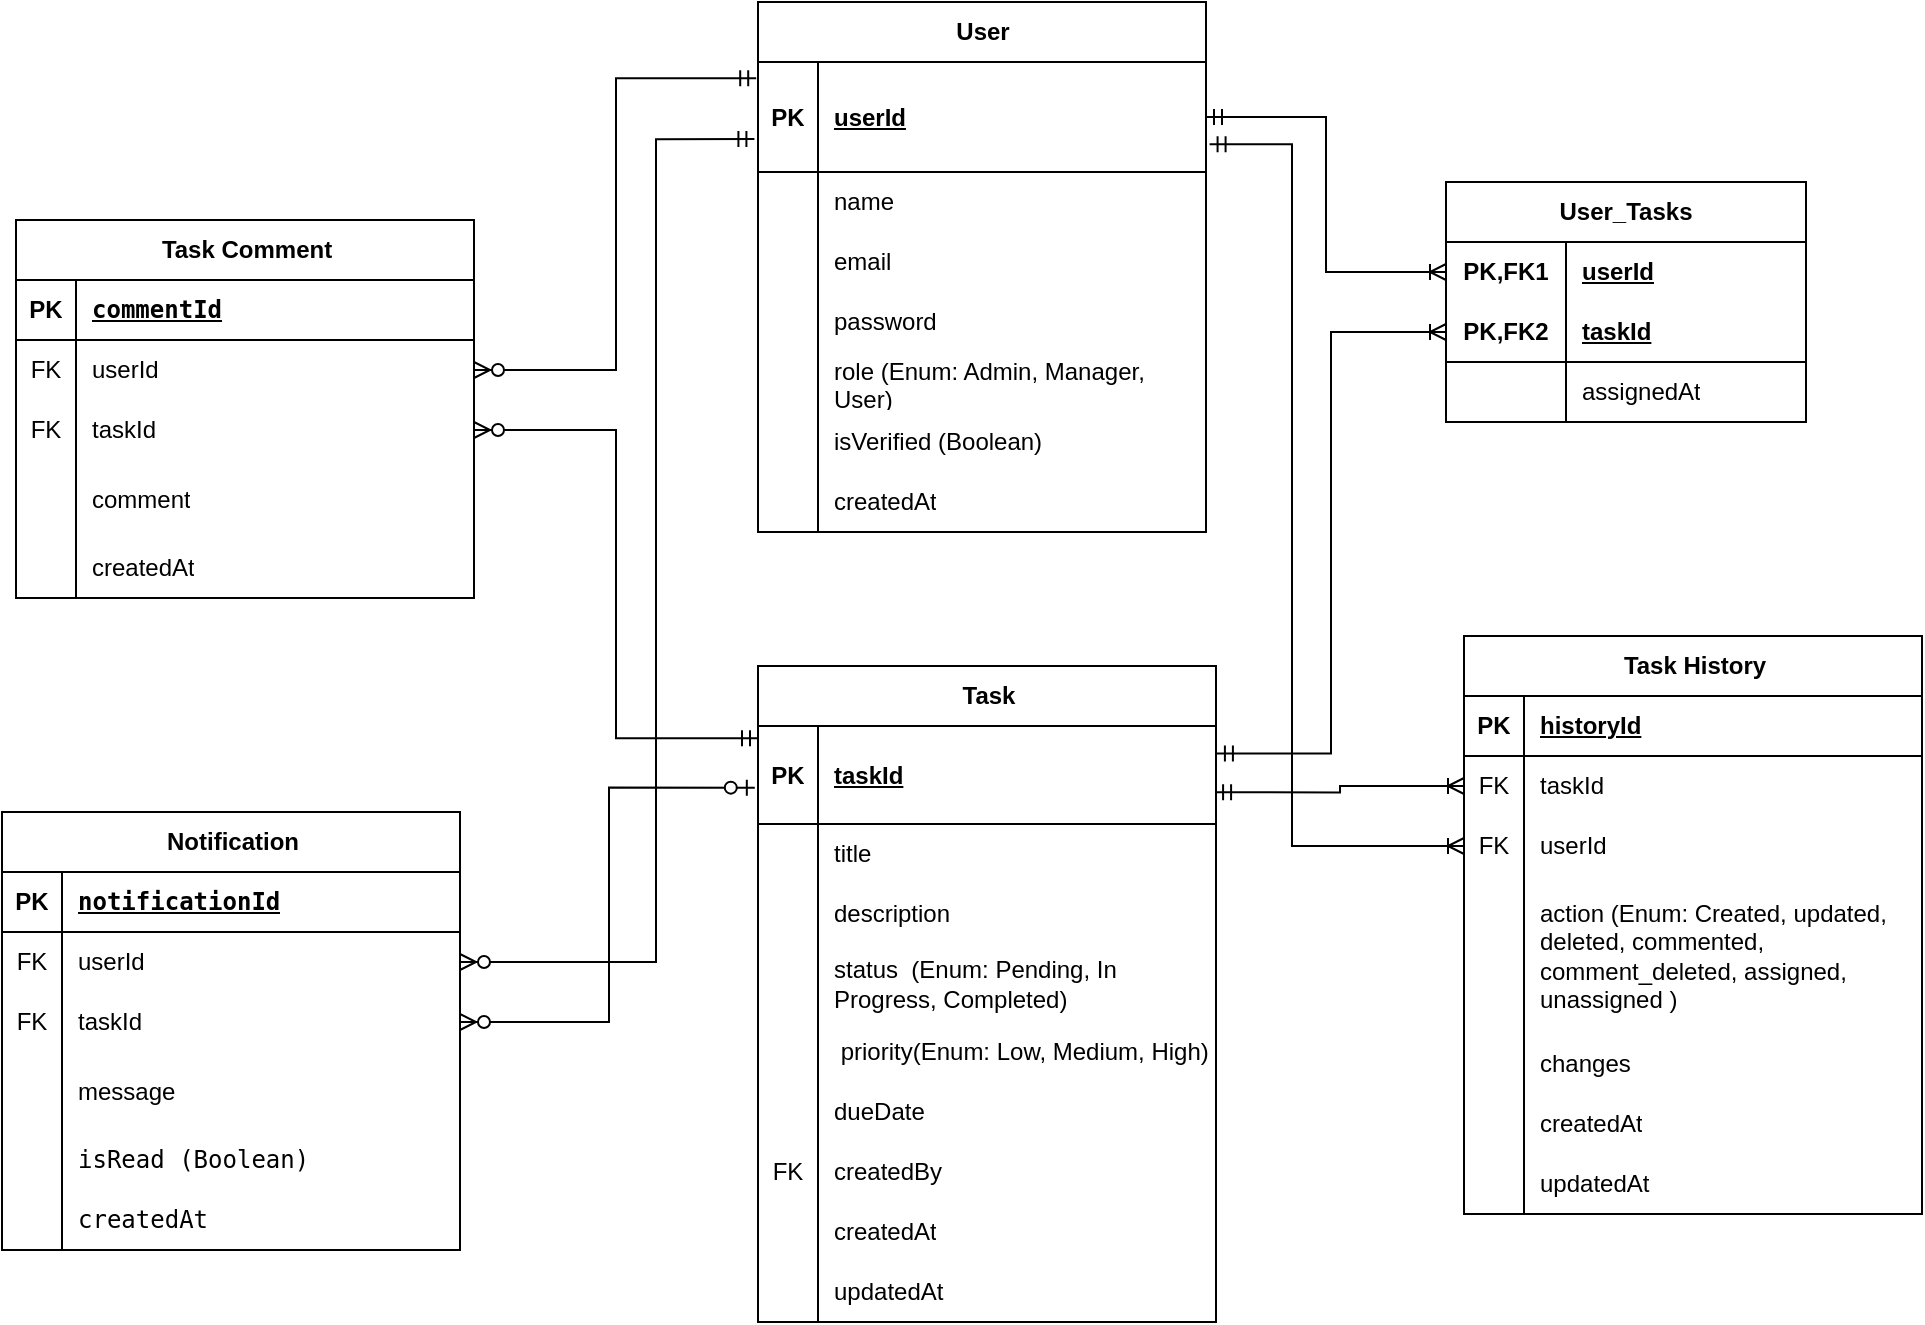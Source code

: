 <mxfile version="26.1.0">
  <diagram name=" Task Management " id="RCukcLTD2yfLtzbGSrC4">
    <mxGraphModel dx="2438" dy="1320" grid="0" gridSize="10" guides="1" tooltips="1" connect="1" arrows="1" fold="1" page="0" pageScale="1" pageWidth="850" pageHeight="1100" math="0" shadow="0">
      <root>
        <mxCell id="JDgs5bA9R94OVpCOvE2P-0" />
        <mxCell id="JDgs5bA9R94OVpCOvE2P-1" parent="JDgs5bA9R94OVpCOvE2P-0" />
        <mxCell id="JDgs5bA9R94OVpCOvE2P-2" value="User" style="shape=table;startSize=30;container=1;collapsible=1;childLayout=tableLayout;fixedRows=1;rowLines=0;fontStyle=1;align=center;resizeLast=1;html=1;" parent="JDgs5bA9R94OVpCOvE2P-1" vertex="1">
          <mxGeometry x="-450" y="-698" width="224" height="265" as="geometry" />
        </mxCell>
        <mxCell id="JDgs5bA9R94OVpCOvE2P-3" value="" style="shape=tableRow;horizontal=0;startSize=0;swimlaneHead=0;swimlaneBody=0;fillColor=none;collapsible=0;dropTarget=0;points=[[0,0.5],[1,0.5]];portConstraint=eastwest;top=0;left=0;right=0;bottom=1;" parent="JDgs5bA9R94OVpCOvE2P-2" vertex="1">
          <mxGeometry y="30" width="224" height="55" as="geometry" />
        </mxCell>
        <mxCell id="JDgs5bA9R94OVpCOvE2P-4" value="PK" style="shape=partialRectangle;connectable=0;fillColor=none;top=0;left=0;bottom=0;right=0;fontStyle=1;overflow=hidden;whiteSpace=wrap;html=1;" parent="JDgs5bA9R94OVpCOvE2P-3" vertex="1">
          <mxGeometry width="30" height="55" as="geometry">
            <mxRectangle width="30" height="55" as="alternateBounds" />
          </mxGeometry>
        </mxCell>
        <mxCell id="JDgs5bA9R94OVpCOvE2P-5" value="userId" style="shape=partialRectangle;connectable=0;fillColor=none;top=0;left=0;bottom=0;right=0;align=left;spacingLeft=6;fontStyle=5;overflow=hidden;whiteSpace=wrap;html=1;" parent="JDgs5bA9R94OVpCOvE2P-3" vertex="1">
          <mxGeometry x="30" width="194" height="55" as="geometry">
            <mxRectangle width="194" height="55" as="alternateBounds" />
          </mxGeometry>
        </mxCell>
        <mxCell id="JDgs5bA9R94OVpCOvE2P-6" value="" style="shape=tableRow;horizontal=0;startSize=0;swimlaneHead=0;swimlaneBody=0;fillColor=none;collapsible=0;dropTarget=0;points=[[0,0.5],[1,0.5]];portConstraint=eastwest;top=0;left=0;right=0;bottom=0;" parent="JDgs5bA9R94OVpCOvE2P-2" vertex="1">
          <mxGeometry y="85" width="224" height="30" as="geometry" />
        </mxCell>
        <mxCell id="JDgs5bA9R94OVpCOvE2P-7" value="" style="shape=partialRectangle;connectable=0;fillColor=none;top=0;left=0;bottom=0;right=0;editable=1;overflow=hidden;whiteSpace=wrap;html=1;" parent="JDgs5bA9R94OVpCOvE2P-6" vertex="1">
          <mxGeometry width="30" height="30" as="geometry">
            <mxRectangle width="30" height="30" as="alternateBounds" />
          </mxGeometry>
        </mxCell>
        <mxCell id="JDgs5bA9R94OVpCOvE2P-8" value="name" style="shape=partialRectangle;connectable=0;fillColor=none;top=0;left=0;bottom=0;right=0;align=left;spacingLeft=6;overflow=hidden;whiteSpace=wrap;html=1;" parent="JDgs5bA9R94OVpCOvE2P-6" vertex="1">
          <mxGeometry x="30" width="194" height="30" as="geometry">
            <mxRectangle width="194" height="30" as="alternateBounds" />
          </mxGeometry>
        </mxCell>
        <mxCell id="JDgs5bA9R94OVpCOvE2P-9" value="" style="shape=tableRow;horizontal=0;startSize=0;swimlaneHead=0;swimlaneBody=0;fillColor=none;collapsible=0;dropTarget=0;points=[[0,0.5],[1,0.5]];portConstraint=eastwest;top=0;left=0;right=0;bottom=0;" parent="JDgs5bA9R94OVpCOvE2P-2" vertex="1">
          <mxGeometry y="115" width="224" height="30" as="geometry" />
        </mxCell>
        <mxCell id="JDgs5bA9R94OVpCOvE2P-10" value="" style="shape=partialRectangle;connectable=0;fillColor=none;top=0;left=0;bottom=0;right=0;editable=1;overflow=hidden;whiteSpace=wrap;html=1;" parent="JDgs5bA9R94OVpCOvE2P-9" vertex="1">
          <mxGeometry width="30" height="30" as="geometry">
            <mxRectangle width="30" height="30" as="alternateBounds" />
          </mxGeometry>
        </mxCell>
        <mxCell id="JDgs5bA9R94OVpCOvE2P-11" value="email" style="shape=partialRectangle;connectable=0;fillColor=none;top=0;left=0;bottom=0;right=0;align=left;spacingLeft=6;overflow=hidden;whiteSpace=wrap;html=1;" parent="JDgs5bA9R94OVpCOvE2P-9" vertex="1">
          <mxGeometry x="30" width="194" height="30" as="geometry">
            <mxRectangle width="194" height="30" as="alternateBounds" />
          </mxGeometry>
        </mxCell>
        <mxCell id="JDgs5bA9R94OVpCOvE2P-12" value="" style="shape=tableRow;horizontal=0;startSize=0;swimlaneHead=0;swimlaneBody=0;fillColor=none;collapsible=0;dropTarget=0;points=[[0,0.5],[1,0.5]];portConstraint=eastwest;top=0;left=0;right=0;bottom=0;" parent="JDgs5bA9R94OVpCOvE2P-2" vertex="1">
          <mxGeometry y="145" width="224" height="30" as="geometry" />
        </mxCell>
        <mxCell id="JDgs5bA9R94OVpCOvE2P-13" value="" style="shape=partialRectangle;connectable=0;fillColor=none;top=0;left=0;bottom=0;right=0;editable=1;overflow=hidden;whiteSpace=wrap;html=1;" parent="JDgs5bA9R94OVpCOvE2P-12" vertex="1">
          <mxGeometry width="30" height="30" as="geometry">
            <mxRectangle width="30" height="30" as="alternateBounds" />
          </mxGeometry>
        </mxCell>
        <mxCell id="JDgs5bA9R94OVpCOvE2P-14" value="password" style="shape=partialRectangle;connectable=0;fillColor=none;top=0;left=0;bottom=0;right=0;align=left;spacingLeft=6;overflow=hidden;whiteSpace=wrap;html=1;" parent="JDgs5bA9R94OVpCOvE2P-12" vertex="1">
          <mxGeometry x="30" width="194" height="30" as="geometry">
            <mxRectangle width="194" height="30" as="alternateBounds" />
          </mxGeometry>
        </mxCell>
        <mxCell id="JDgs5bA9R94OVpCOvE2P-18" value="" style="shape=tableRow;horizontal=0;startSize=0;swimlaneHead=0;swimlaneBody=0;fillColor=none;collapsible=0;dropTarget=0;points=[[0,0.5],[1,0.5]];portConstraint=eastwest;top=0;left=0;right=0;bottom=0;" parent="JDgs5bA9R94OVpCOvE2P-2" vertex="1">
          <mxGeometry y="175" width="224" height="30" as="geometry" />
        </mxCell>
        <mxCell id="JDgs5bA9R94OVpCOvE2P-19" value="" style="shape=partialRectangle;connectable=0;fillColor=none;top=0;left=0;bottom=0;right=0;editable=1;overflow=hidden;whiteSpace=wrap;html=1;" parent="JDgs5bA9R94OVpCOvE2P-18" vertex="1">
          <mxGeometry width="30" height="30" as="geometry">
            <mxRectangle width="30" height="30" as="alternateBounds" />
          </mxGeometry>
        </mxCell>
        <mxCell id="JDgs5bA9R94OVpCOvE2P-20" value="role (Enum: Admin, Manager, User)" style="shape=partialRectangle;connectable=0;fillColor=none;top=0;left=0;bottom=0;right=0;align=left;spacingLeft=6;overflow=hidden;whiteSpace=wrap;html=1;" parent="JDgs5bA9R94OVpCOvE2P-18" vertex="1">
          <mxGeometry x="30" width="194" height="30" as="geometry">
            <mxRectangle width="194" height="30" as="alternateBounds" />
          </mxGeometry>
        </mxCell>
        <mxCell id="AgZjLNKOIYT-6PEkkMZd-3" value="" style="shape=tableRow;horizontal=0;startSize=0;swimlaneHead=0;swimlaneBody=0;fillColor=none;collapsible=0;dropTarget=0;points=[[0,0.5],[1,0.5]];portConstraint=eastwest;top=0;left=0;right=0;bottom=0;" parent="JDgs5bA9R94OVpCOvE2P-2" vertex="1">
          <mxGeometry y="205" width="224" height="30" as="geometry" />
        </mxCell>
        <mxCell id="AgZjLNKOIYT-6PEkkMZd-4" value="" style="shape=partialRectangle;connectable=0;fillColor=none;top=0;left=0;bottom=0;right=0;editable=1;overflow=hidden;whiteSpace=wrap;html=1;" parent="AgZjLNKOIYT-6PEkkMZd-3" vertex="1">
          <mxGeometry width="30" height="30" as="geometry">
            <mxRectangle width="30" height="30" as="alternateBounds" />
          </mxGeometry>
        </mxCell>
        <mxCell id="AgZjLNKOIYT-6PEkkMZd-5" value="isVerified (Boolean)" style="shape=partialRectangle;connectable=0;fillColor=none;top=0;left=0;bottom=0;right=0;align=left;spacingLeft=6;overflow=hidden;whiteSpace=wrap;html=1;" parent="AgZjLNKOIYT-6PEkkMZd-3" vertex="1">
          <mxGeometry x="30" width="194" height="30" as="geometry">
            <mxRectangle width="194" height="30" as="alternateBounds" />
          </mxGeometry>
        </mxCell>
        <mxCell id="JDgs5bA9R94OVpCOvE2P-21" value="" style="shape=tableRow;horizontal=0;startSize=0;swimlaneHead=0;swimlaneBody=0;fillColor=none;collapsible=0;dropTarget=0;points=[[0,0.5],[1,0.5]];portConstraint=eastwest;top=0;left=0;right=0;bottom=0;" parent="JDgs5bA9R94OVpCOvE2P-2" vertex="1">
          <mxGeometry y="235" width="224" height="30" as="geometry" />
        </mxCell>
        <mxCell id="JDgs5bA9R94OVpCOvE2P-22" value="" style="shape=partialRectangle;connectable=0;fillColor=none;top=0;left=0;bottom=0;right=0;editable=1;overflow=hidden;whiteSpace=wrap;html=1;" parent="JDgs5bA9R94OVpCOvE2P-21" vertex="1">
          <mxGeometry width="30" height="30" as="geometry">
            <mxRectangle width="30" height="30" as="alternateBounds" />
          </mxGeometry>
        </mxCell>
        <mxCell id="JDgs5bA9R94OVpCOvE2P-23" value="createdAt" style="shape=partialRectangle;connectable=0;fillColor=none;top=0;left=0;bottom=0;right=0;align=left;spacingLeft=6;overflow=hidden;whiteSpace=wrap;html=1;" parent="JDgs5bA9R94OVpCOvE2P-21" vertex="1">
          <mxGeometry x="30" width="194" height="30" as="geometry">
            <mxRectangle width="194" height="30" as="alternateBounds" />
          </mxGeometry>
        </mxCell>
        <mxCell id="JDgs5bA9R94OVpCOvE2P-24" value="Task" style="shape=table;startSize=30;container=1;collapsible=1;childLayout=tableLayout;fixedRows=1;rowLines=0;fontStyle=1;align=center;resizeLast=1;html=1;" parent="JDgs5bA9R94OVpCOvE2P-1" vertex="1">
          <mxGeometry x="-450" y="-366" width="229" height="328" as="geometry" />
        </mxCell>
        <mxCell id="JDgs5bA9R94OVpCOvE2P-25" value="" style="shape=tableRow;horizontal=0;startSize=0;swimlaneHead=0;swimlaneBody=0;fillColor=none;collapsible=0;dropTarget=0;points=[[0,0.5],[1,0.5]];portConstraint=eastwest;top=0;left=0;right=0;bottom=1;" parent="JDgs5bA9R94OVpCOvE2P-24" vertex="1">
          <mxGeometry y="30" width="229" height="49" as="geometry" />
        </mxCell>
        <mxCell id="JDgs5bA9R94OVpCOvE2P-26" value="PK" style="shape=partialRectangle;connectable=0;fillColor=none;top=0;left=0;bottom=0;right=0;fontStyle=1;overflow=hidden;whiteSpace=wrap;html=1;" parent="JDgs5bA9R94OVpCOvE2P-25" vertex="1">
          <mxGeometry width="30" height="49" as="geometry">
            <mxRectangle width="30" height="49" as="alternateBounds" />
          </mxGeometry>
        </mxCell>
        <mxCell id="JDgs5bA9R94OVpCOvE2P-27" value="taskId" style="shape=partialRectangle;connectable=0;fillColor=none;top=0;left=0;bottom=0;right=0;align=left;spacingLeft=6;fontStyle=5;overflow=hidden;whiteSpace=wrap;html=1;" parent="JDgs5bA9R94OVpCOvE2P-25" vertex="1">
          <mxGeometry x="30" width="199" height="49" as="geometry">
            <mxRectangle width="199" height="49" as="alternateBounds" />
          </mxGeometry>
        </mxCell>
        <mxCell id="JDgs5bA9R94OVpCOvE2P-28" value="" style="shape=tableRow;horizontal=0;startSize=0;swimlaneHead=0;swimlaneBody=0;fillColor=none;collapsible=0;dropTarget=0;points=[[0,0.5],[1,0.5]];portConstraint=eastwest;top=0;left=0;right=0;bottom=0;" parent="JDgs5bA9R94OVpCOvE2P-24" vertex="1">
          <mxGeometry y="79" width="229" height="30" as="geometry" />
        </mxCell>
        <mxCell id="JDgs5bA9R94OVpCOvE2P-29" value="" style="shape=partialRectangle;connectable=0;fillColor=none;top=0;left=0;bottom=0;right=0;editable=1;overflow=hidden;whiteSpace=wrap;html=1;" parent="JDgs5bA9R94OVpCOvE2P-28" vertex="1">
          <mxGeometry width="30" height="30" as="geometry">
            <mxRectangle width="30" height="30" as="alternateBounds" />
          </mxGeometry>
        </mxCell>
        <mxCell id="JDgs5bA9R94OVpCOvE2P-30" value="title" style="shape=partialRectangle;connectable=0;fillColor=none;top=0;left=0;bottom=0;right=0;align=left;spacingLeft=6;overflow=hidden;whiteSpace=wrap;html=1;" parent="JDgs5bA9R94OVpCOvE2P-28" vertex="1">
          <mxGeometry x="30" width="199" height="30" as="geometry">
            <mxRectangle width="199" height="30" as="alternateBounds" />
          </mxGeometry>
        </mxCell>
        <mxCell id="JDgs5bA9R94OVpCOvE2P-31" value="" style="shape=tableRow;horizontal=0;startSize=0;swimlaneHead=0;swimlaneBody=0;fillColor=none;collapsible=0;dropTarget=0;points=[[0,0.5],[1,0.5]];portConstraint=eastwest;top=0;left=0;right=0;bottom=0;" parent="JDgs5bA9R94OVpCOvE2P-24" vertex="1">
          <mxGeometry y="109" width="229" height="30" as="geometry" />
        </mxCell>
        <mxCell id="JDgs5bA9R94OVpCOvE2P-32" value="" style="shape=partialRectangle;connectable=0;fillColor=none;top=0;left=0;bottom=0;right=0;editable=1;overflow=hidden;whiteSpace=wrap;html=1;" parent="JDgs5bA9R94OVpCOvE2P-31" vertex="1">
          <mxGeometry width="30" height="30" as="geometry">
            <mxRectangle width="30" height="30" as="alternateBounds" />
          </mxGeometry>
        </mxCell>
        <mxCell id="JDgs5bA9R94OVpCOvE2P-33" value="description" style="shape=partialRectangle;connectable=0;fillColor=none;top=0;left=0;bottom=0;right=0;align=left;spacingLeft=6;overflow=hidden;whiteSpace=wrap;html=1;" parent="JDgs5bA9R94OVpCOvE2P-31" vertex="1">
          <mxGeometry x="30" width="199" height="30" as="geometry">
            <mxRectangle width="199" height="30" as="alternateBounds" />
          </mxGeometry>
        </mxCell>
        <mxCell id="JDgs5bA9R94OVpCOvE2P-34" value="" style="shape=tableRow;horizontal=0;startSize=0;swimlaneHead=0;swimlaneBody=0;fillColor=none;collapsible=0;dropTarget=0;points=[[0,0.5],[1,0.5]];portConstraint=eastwest;top=0;left=0;right=0;bottom=0;" parent="JDgs5bA9R94OVpCOvE2P-24" vertex="1">
          <mxGeometry y="139" width="229" height="39" as="geometry" />
        </mxCell>
        <mxCell id="JDgs5bA9R94OVpCOvE2P-35" value="" style="shape=partialRectangle;connectable=0;fillColor=none;top=0;left=0;bottom=0;right=0;editable=1;overflow=hidden;whiteSpace=wrap;html=1;" parent="JDgs5bA9R94OVpCOvE2P-34" vertex="1">
          <mxGeometry width="30" height="39" as="geometry">
            <mxRectangle width="30" height="39" as="alternateBounds" />
          </mxGeometry>
        </mxCell>
        <mxCell id="JDgs5bA9R94OVpCOvE2P-36" value="status&amp;nbsp; (Enum: Pending, In Progress, Completed)" style="shape=partialRectangle;connectable=0;fillColor=none;top=0;left=0;bottom=0;right=0;align=left;spacingLeft=6;overflow=hidden;whiteSpace=wrap;html=1;" parent="JDgs5bA9R94OVpCOvE2P-34" vertex="1">
          <mxGeometry x="30" width="199" height="39" as="geometry">
            <mxRectangle width="199" height="39" as="alternateBounds" />
          </mxGeometry>
        </mxCell>
        <mxCell id="JDgs5bA9R94OVpCOvE2P-37" value="" style="shape=tableRow;horizontal=0;startSize=0;swimlaneHead=0;swimlaneBody=0;fillColor=none;collapsible=0;dropTarget=0;points=[[0,0.5],[1,0.5]];portConstraint=eastwest;top=0;left=0;right=0;bottom=0;" parent="JDgs5bA9R94OVpCOvE2P-24" vertex="1">
          <mxGeometry y="178" width="229" height="30" as="geometry" />
        </mxCell>
        <mxCell id="JDgs5bA9R94OVpCOvE2P-38" value="" style="shape=partialRectangle;connectable=0;fillColor=none;top=0;left=0;bottom=0;right=0;editable=1;overflow=hidden;whiteSpace=wrap;html=1;" parent="JDgs5bA9R94OVpCOvE2P-37" vertex="1">
          <mxGeometry width="30" height="30" as="geometry">
            <mxRectangle width="30" height="30" as="alternateBounds" />
          </mxGeometry>
        </mxCell>
        <mxCell id="JDgs5bA9R94OVpCOvE2P-39" value="&amp;nbsp;priority(Enum: Low, Medium, High)" style="shape=partialRectangle;connectable=0;fillColor=none;top=0;left=0;bottom=0;right=0;align=left;spacingLeft=6;overflow=hidden;whiteSpace=wrap;html=1;" parent="JDgs5bA9R94OVpCOvE2P-37" vertex="1">
          <mxGeometry x="30" width="199" height="30" as="geometry">
            <mxRectangle width="199" height="30" as="alternateBounds" />
          </mxGeometry>
        </mxCell>
        <mxCell id="JDgs5bA9R94OVpCOvE2P-40" value="" style="shape=tableRow;horizontal=0;startSize=0;swimlaneHead=0;swimlaneBody=0;fillColor=none;collapsible=0;dropTarget=0;points=[[0,0.5],[1,0.5]];portConstraint=eastwest;top=0;left=0;right=0;bottom=0;" parent="JDgs5bA9R94OVpCOvE2P-24" vertex="1">
          <mxGeometry y="208" width="229" height="30" as="geometry" />
        </mxCell>
        <mxCell id="JDgs5bA9R94OVpCOvE2P-41" value="" style="shape=partialRectangle;connectable=0;fillColor=none;top=0;left=0;bottom=0;right=0;editable=1;overflow=hidden;whiteSpace=wrap;html=1;" parent="JDgs5bA9R94OVpCOvE2P-40" vertex="1">
          <mxGeometry width="30" height="30" as="geometry">
            <mxRectangle width="30" height="30" as="alternateBounds" />
          </mxGeometry>
        </mxCell>
        <mxCell id="JDgs5bA9R94OVpCOvE2P-42" value="dueDate" style="shape=partialRectangle;connectable=0;fillColor=none;top=0;left=0;bottom=0;right=0;align=left;spacingLeft=6;overflow=hidden;whiteSpace=wrap;html=1;" parent="JDgs5bA9R94OVpCOvE2P-40" vertex="1">
          <mxGeometry x="30" width="199" height="30" as="geometry">
            <mxRectangle width="199" height="30" as="alternateBounds" />
          </mxGeometry>
        </mxCell>
        <mxCell id="JDgs5bA9R94OVpCOvE2P-43" value="" style="shape=tableRow;horizontal=0;startSize=0;swimlaneHead=0;swimlaneBody=0;fillColor=none;collapsible=0;dropTarget=0;points=[[0,0.5],[1,0.5]];portConstraint=eastwest;top=0;left=0;right=0;bottom=0;" parent="JDgs5bA9R94OVpCOvE2P-24" vertex="1">
          <mxGeometry y="238" width="229" height="30" as="geometry" />
        </mxCell>
        <mxCell id="JDgs5bA9R94OVpCOvE2P-44" value="FK" style="shape=partialRectangle;connectable=0;fillColor=none;top=0;left=0;bottom=0;right=0;editable=1;overflow=hidden;whiteSpace=wrap;html=1;" parent="JDgs5bA9R94OVpCOvE2P-43" vertex="1">
          <mxGeometry width="30" height="30" as="geometry">
            <mxRectangle width="30" height="30" as="alternateBounds" />
          </mxGeometry>
        </mxCell>
        <mxCell id="JDgs5bA9R94OVpCOvE2P-45" value="createdBy" style="shape=partialRectangle;connectable=0;fillColor=none;top=0;left=0;bottom=0;right=0;align=left;spacingLeft=6;overflow=hidden;whiteSpace=wrap;html=1;" parent="JDgs5bA9R94OVpCOvE2P-43" vertex="1">
          <mxGeometry x="30" width="199" height="30" as="geometry">
            <mxRectangle width="199" height="30" as="alternateBounds" />
          </mxGeometry>
        </mxCell>
        <mxCell id="JDgs5bA9R94OVpCOvE2P-46" value="" style="shape=tableRow;horizontal=0;startSize=0;swimlaneHead=0;swimlaneBody=0;fillColor=none;collapsible=0;dropTarget=0;points=[[0,0.5],[1,0.5]];portConstraint=eastwest;top=0;left=0;right=0;bottom=0;" parent="JDgs5bA9R94OVpCOvE2P-24" vertex="1">
          <mxGeometry y="268" width="229" height="30" as="geometry" />
        </mxCell>
        <mxCell id="JDgs5bA9R94OVpCOvE2P-47" value="" style="shape=partialRectangle;connectable=0;fillColor=none;top=0;left=0;bottom=0;right=0;editable=1;overflow=hidden;whiteSpace=wrap;html=1;" parent="JDgs5bA9R94OVpCOvE2P-46" vertex="1">
          <mxGeometry width="30" height="30" as="geometry">
            <mxRectangle width="30" height="30" as="alternateBounds" />
          </mxGeometry>
        </mxCell>
        <mxCell id="JDgs5bA9R94OVpCOvE2P-48" value="createdAt" style="shape=partialRectangle;connectable=0;fillColor=none;top=0;left=0;bottom=0;right=0;align=left;spacingLeft=6;overflow=hidden;whiteSpace=wrap;html=1;" parent="JDgs5bA9R94OVpCOvE2P-46" vertex="1">
          <mxGeometry x="30" width="199" height="30" as="geometry">
            <mxRectangle width="199" height="30" as="alternateBounds" />
          </mxGeometry>
        </mxCell>
        <mxCell id="JDgs5bA9R94OVpCOvE2P-49" value="" style="shape=tableRow;horizontal=0;startSize=0;swimlaneHead=0;swimlaneBody=0;fillColor=none;collapsible=0;dropTarget=0;points=[[0,0.5],[1,0.5]];portConstraint=eastwest;top=0;left=0;right=0;bottom=0;" parent="JDgs5bA9R94OVpCOvE2P-24" vertex="1">
          <mxGeometry y="298" width="229" height="30" as="geometry" />
        </mxCell>
        <mxCell id="JDgs5bA9R94OVpCOvE2P-50" value="" style="shape=partialRectangle;connectable=0;fillColor=none;top=0;left=0;bottom=0;right=0;editable=1;overflow=hidden;whiteSpace=wrap;html=1;" parent="JDgs5bA9R94OVpCOvE2P-49" vertex="1">
          <mxGeometry width="30" height="30" as="geometry">
            <mxRectangle width="30" height="30" as="alternateBounds" />
          </mxGeometry>
        </mxCell>
        <mxCell id="JDgs5bA9R94OVpCOvE2P-51" value="updatedAt" style="shape=partialRectangle;connectable=0;fillColor=none;top=0;left=0;bottom=0;right=0;align=left;spacingLeft=6;overflow=hidden;whiteSpace=wrap;html=1;" parent="JDgs5bA9R94OVpCOvE2P-49" vertex="1">
          <mxGeometry x="30" width="199" height="30" as="geometry">
            <mxRectangle width="199" height="30" as="alternateBounds" />
          </mxGeometry>
        </mxCell>
        <mxCell id="JDgs5bA9R94OVpCOvE2P-52" value="User_Tasks" style="shape=table;startSize=30;container=1;collapsible=1;childLayout=tableLayout;fixedRows=1;rowLines=0;fontStyle=1;align=center;resizeLast=1;html=1;whiteSpace=wrap;" parent="JDgs5bA9R94OVpCOvE2P-1" vertex="1">
          <mxGeometry x="-106" y="-608" width="180" height="120" as="geometry" />
        </mxCell>
        <mxCell id="JDgs5bA9R94OVpCOvE2P-53" value="" style="shape=tableRow;horizontal=0;startSize=0;swimlaneHead=0;swimlaneBody=0;fillColor=none;collapsible=0;dropTarget=0;points=[[0,0.5],[1,0.5]];portConstraint=eastwest;top=0;left=0;right=0;bottom=0;html=1;" parent="JDgs5bA9R94OVpCOvE2P-52" vertex="1">
          <mxGeometry y="30" width="180" height="30" as="geometry" />
        </mxCell>
        <mxCell id="JDgs5bA9R94OVpCOvE2P-54" value="PK,FK1" style="shape=partialRectangle;connectable=0;fillColor=none;top=0;left=0;bottom=0;right=0;fontStyle=1;overflow=hidden;html=1;whiteSpace=wrap;" parent="JDgs5bA9R94OVpCOvE2P-53" vertex="1">
          <mxGeometry width="60" height="30" as="geometry">
            <mxRectangle width="60" height="30" as="alternateBounds" />
          </mxGeometry>
        </mxCell>
        <mxCell id="JDgs5bA9R94OVpCOvE2P-55" value="userId" style="shape=partialRectangle;connectable=0;fillColor=none;top=0;left=0;bottom=0;right=0;align=left;spacingLeft=6;fontStyle=5;overflow=hidden;html=1;whiteSpace=wrap;" parent="JDgs5bA9R94OVpCOvE2P-53" vertex="1">
          <mxGeometry x="60" width="120" height="30" as="geometry">
            <mxRectangle width="120" height="30" as="alternateBounds" />
          </mxGeometry>
        </mxCell>
        <mxCell id="JDgs5bA9R94OVpCOvE2P-56" value="" style="shape=tableRow;horizontal=0;startSize=0;swimlaneHead=0;swimlaneBody=0;fillColor=none;collapsible=0;dropTarget=0;points=[[0,0.5],[1,0.5]];portConstraint=eastwest;top=0;left=0;right=0;bottom=1;html=1;" parent="JDgs5bA9R94OVpCOvE2P-52" vertex="1">
          <mxGeometry y="60" width="180" height="30" as="geometry" />
        </mxCell>
        <mxCell id="JDgs5bA9R94OVpCOvE2P-57" value="PK,FK2" style="shape=partialRectangle;connectable=0;fillColor=none;top=0;left=0;bottom=0;right=0;fontStyle=1;overflow=hidden;html=1;whiteSpace=wrap;" parent="JDgs5bA9R94OVpCOvE2P-56" vertex="1">
          <mxGeometry width="60" height="30" as="geometry">
            <mxRectangle width="60" height="30" as="alternateBounds" />
          </mxGeometry>
        </mxCell>
        <mxCell id="JDgs5bA9R94OVpCOvE2P-58" value="taskId" style="shape=partialRectangle;connectable=0;fillColor=none;top=0;left=0;bottom=0;right=0;align=left;spacingLeft=6;fontStyle=5;overflow=hidden;html=1;whiteSpace=wrap;" parent="JDgs5bA9R94OVpCOvE2P-56" vertex="1">
          <mxGeometry x="60" width="120" height="30" as="geometry">
            <mxRectangle width="120" height="30" as="alternateBounds" />
          </mxGeometry>
        </mxCell>
        <mxCell id="JDgs5bA9R94OVpCOvE2P-59" value="" style="shape=tableRow;horizontal=0;startSize=0;swimlaneHead=0;swimlaneBody=0;fillColor=none;collapsible=0;dropTarget=0;points=[[0,0.5],[1,0.5]];portConstraint=eastwest;top=0;left=0;right=0;bottom=0;html=1;" parent="JDgs5bA9R94OVpCOvE2P-52" vertex="1">
          <mxGeometry y="90" width="180" height="30" as="geometry" />
        </mxCell>
        <mxCell id="JDgs5bA9R94OVpCOvE2P-60" value="" style="shape=partialRectangle;connectable=0;fillColor=none;top=0;left=0;bottom=0;right=0;editable=1;overflow=hidden;html=1;whiteSpace=wrap;" parent="JDgs5bA9R94OVpCOvE2P-59" vertex="1">
          <mxGeometry width="60" height="30" as="geometry">
            <mxRectangle width="60" height="30" as="alternateBounds" />
          </mxGeometry>
        </mxCell>
        <mxCell id="JDgs5bA9R94OVpCOvE2P-61" value="assignedAt" style="shape=partialRectangle;connectable=0;fillColor=none;top=0;left=0;bottom=0;right=0;align=left;spacingLeft=6;overflow=hidden;html=1;whiteSpace=wrap;" parent="JDgs5bA9R94OVpCOvE2P-59" vertex="1">
          <mxGeometry x="60" width="120" height="30" as="geometry">
            <mxRectangle width="120" height="30" as="alternateBounds" />
          </mxGeometry>
        </mxCell>
        <mxCell id="JDgs5bA9R94OVpCOvE2P-62" value="Task History" style="shape=table;startSize=30;container=1;collapsible=1;childLayout=tableLayout;fixedRows=1;rowLines=0;fontStyle=1;align=center;resizeLast=1;html=1;" parent="JDgs5bA9R94OVpCOvE2P-1" vertex="1">
          <mxGeometry x="-97" y="-381" width="229" height="289.056" as="geometry" />
        </mxCell>
        <mxCell id="JDgs5bA9R94OVpCOvE2P-63" value="" style="shape=tableRow;horizontal=0;startSize=0;swimlaneHead=0;swimlaneBody=0;fillColor=none;collapsible=0;dropTarget=0;points=[[0,0.5],[1,0.5]];portConstraint=eastwest;top=0;left=0;right=0;bottom=1;" parent="JDgs5bA9R94OVpCOvE2P-62" vertex="1">
          <mxGeometry y="30" width="229" height="30" as="geometry" />
        </mxCell>
        <mxCell id="JDgs5bA9R94OVpCOvE2P-64" value="PK" style="shape=partialRectangle;connectable=0;fillColor=none;top=0;left=0;bottom=0;right=0;fontStyle=1;overflow=hidden;whiteSpace=wrap;html=1;" parent="JDgs5bA9R94OVpCOvE2P-63" vertex="1">
          <mxGeometry width="30" height="30" as="geometry">
            <mxRectangle width="30" height="30" as="alternateBounds" />
          </mxGeometry>
        </mxCell>
        <mxCell id="JDgs5bA9R94OVpCOvE2P-65" value="historyId" style="shape=partialRectangle;connectable=0;fillColor=none;top=0;left=0;bottom=0;right=0;align=left;spacingLeft=6;fontStyle=5;overflow=hidden;whiteSpace=wrap;html=1;" parent="JDgs5bA9R94OVpCOvE2P-63" vertex="1">
          <mxGeometry x="30" width="199" height="30" as="geometry">
            <mxRectangle width="199" height="30" as="alternateBounds" />
          </mxGeometry>
        </mxCell>
        <mxCell id="JDgs5bA9R94OVpCOvE2P-66" value="" style="shape=tableRow;horizontal=0;startSize=0;swimlaneHead=0;swimlaneBody=0;fillColor=none;collapsible=0;dropTarget=0;points=[[0,0.5],[1,0.5]];portConstraint=eastwest;top=0;left=0;right=0;bottom=0;" parent="JDgs5bA9R94OVpCOvE2P-62" vertex="1">
          <mxGeometry y="60" width="229" height="30" as="geometry" />
        </mxCell>
        <mxCell id="JDgs5bA9R94OVpCOvE2P-67" value="FK" style="shape=partialRectangle;connectable=0;fillColor=none;top=0;left=0;bottom=0;right=0;editable=1;overflow=hidden;whiteSpace=wrap;html=1;" parent="JDgs5bA9R94OVpCOvE2P-66" vertex="1">
          <mxGeometry width="30" height="30" as="geometry">
            <mxRectangle width="30" height="30" as="alternateBounds" />
          </mxGeometry>
        </mxCell>
        <mxCell id="JDgs5bA9R94OVpCOvE2P-68" value="taskId" style="shape=partialRectangle;connectable=0;fillColor=none;top=0;left=0;bottom=0;right=0;align=left;spacingLeft=6;overflow=hidden;whiteSpace=wrap;html=1;" parent="JDgs5bA9R94OVpCOvE2P-66" vertex="1">
          <mxGeometry x="30" width="199" height="30" as="geometry">
            <mxRectangle width="199" height="30" as="alternateBounds" />
          </mxGeometry>
        </mxCell>
        <mxCell id="JDgs5bA9R94OVpCOvE2P-69" value="" style="shape=tableRow;horizontal=0;startSize=0;swimlaneHead=0;swimlaneBody=0;fillColor=none;collapsible=0;dropTarget=0;points=[[0,0.5],[1,0.5]];portConstraint=eastwest;top=0;left=0;right=0;bottom=0;" parent="JDgs5bA9R94OVpCOvE2P-62" vertex="1">
          <mxGeometry y="90" width="229" height="30" as="geometry" />
        </mxCell>
        <mxCell id="JDgs5bA9R94OVpCOvE2P-70" value="FK" style="shape=partialRectangle;connectable=0;fillColor=none;top=0;left=0;bottom=0;right=0;editable=1;overflow=hidden;whiteSpace=wrap;html=1;" parent="JDgs5bA9R94OVpCOvE2P-69" vertex="1">
          <mxGeometry width="30" height="30" as="geometry">
            <mxRectangle width="30" height="30" as="alternateBounds" />
          </mxGeometry>
        </mxCell>
        <mxCell id="JDgs5bA9R94OVpCOvE2P-71" value="userId" style="shape=partialRectangle;connectable=0;fillColor=none;top=0;left=0;bottom=0;right=0;align=left;spacingLeft=6;overflow=hidden;whiteSpace=wrap;html=1;" parent="JDgs5bA9R94OVpCOvE2P-69" vertex="1">
          <mxGeometry x="30" width="199" height="30" as="geometry">
            <mxRectangle width="199" height="30" as="alternateBounds" />
          </mxGeometry>
        </mxCell>
        <mxCell id="JDgs5bA9R94OVpCOvE2P-72" value="" style="shape=tableRow;horizontal=0;startSize=0;swimlaneHead=0;swimlaneBody=0;fillColor=none;collapsible=0;dropTarget=0;points=[[0,0.5],[1,0.5]];portConstraint=eastwest;top=0;left=0;right=0;bottom=0;" parent="JDgs5bA9R94OVpCOvE2P-62" vertex="1">
          <mxGeometry y="120" width="229" height="79" as="geometry" />
        </mxCell>
        <mxCell id="JDgs5bA9R94OVpCOvE2P-73" value="" style="shape=partialRectangle;connectable=0;fillColor=none;top=0;left=0;bottom=0;right=0;editable=1;overflow=hidden;whiteSpace=wrap;html=1;" parent="JDgs5bA9R94OVpCOvE2P-72" vertex="1">
          <mxGeometry width="30" height="79" as="geometry">
            <mxRectangle width="30" height="79" as="alternateBounds" />
          </mxGeometry>
        </mxCell>
        <mxCell id="JDgs5bA9R94OVpCOvE2P-74" value="action (Enum: Created, updated,&lt;div&gt;deleted, commented, comment_deleted, assigned, unassigned )&lt;/div&gt;" style="shape=partialRectangle;connectable=0;fillColor=none;top=0;left=0;bottom=0;right=0;align=left;spacingLeft=6;overflow=hidden;whiteSpace=wrap;html=1;" parent="JDgs5bA9R94OVpCOvE2P-72" vertex="1">
          <mxGeometry x="30" width="199" height="79" as="geometry">
            <mxRectangle width="199" height="79" as="alternateBounds" />
          </mxGeometry>
        </mxCell>
        <mxCell id="JDgs5bA9R94OVpCOvE2P-75" value="" style="shape=tableRow;horizontal=0;startSize=0;swimlaneHead=0;swimlaneBody=0;fillColor=none;collapsible=0;dropTarget=0;points=[[0,0.5],[1,0.5]];portConstraint=eastwest;top=0;left=0;right=0;bottom=0;" parent="JDgs5bA9R94OVpCOvE2P-62" vertex="1">
          <mxGeometry y="199" width="229" height="30" as="geometry" />
        </mxCell>
        <mxCell id="JDgs5bA9R94OVpCOvE2P-76" value="" style="shape=partialRectangle;connectable=0;fillColor=none;top=0;left=0;bottom=0;right=0;editable=1;overflow=hidden;whiteSpace=wrap;html=1;" parent="JDgs5bA9R94OVpCOvE2P-75" vertex="1">
          <mxGeometry width="30" height="30" as="geometry">
            <mxRectangle width="30" height="30" as="alternateBounds" />
          </mxGeometry>
        </mxCell>
        <mxCell id="JDgs5bA9R94OVpCOvE2P-77" value="changes" style="shape=partialRectangle;connectable=0;fillColor=none;top=0;left=0;bottom=0;right=0;align=left;spacingLeft=6;overflow=hidden;whiteSpace=wrap;html=1;" parent="JDgs5bA9R94OVpCOvE2P-75" vertex="1">
          <mxGeometry x="30" width="199" height="30" as="geometry">
            <mxRectangle width="199" height="30" as="alternateBounds" />
          </mxGeometry>
        </mxCell>
        <mxCell id="JDgs5bA9R94OVpCOvE2P-78" value="" style="shape=tableRow;horizontal=0;startSize=0;swimlaneHead=0;swimlaneBody=0;fillColor=none;collapsible=0;dropTarget=0;points=[[0,0.5],[1,0.5]];portConstraint=eastwest;top=0;left=0;right=0;bottom=0;" parent="JDgs5bA9R94OVpCOvE2P-62" vertex="1">
          <mxGeometry y="229" width="229" height="30" as="geometry" />
        </mxCell>
        <mxCell id="JDgs5bA9R94OVpCOvE2P-79" value="" style="shape=partialRectangle;connectable=0;fillColor=none;top=0;left=0;bottom=0;right=0;editable=1;overflow=hidden;whiteSpace=wrap;html=1;" parent="JDgs5bA9R94OVpCOvE2P-78" vertex="1">
          <mxGeometry width="30" height="30" as="geometry">
            <mxRectangle width="30" height="30" as="alternateBounds" />
          </mxGeometry>
        </mxCell>
        <mxCell id="JDgs5bA9R94OVpCOvE2P-80" value="createdAt" style="shape=partialRectangle;connectable=0;fillColor=none;top=0;left=0;bottom=0;right=0;align=left;spacingLeft=6;overflow=hidden;whiteSpace=wrap;html=1;" parent="JDgs5bA9R94OVpCOvE2P-78" vertex="1">
          <mxGeometry x="30" width="199" height="30" as="geometry">
            <mxRectangle width="199" height="30" as="alternateBounds" />
          </mxGeometry>
        </mxCell>
        <mxCell id="JDgs5bA9R94OVpCOvE2P-81" value="" style="shape=tableRow;horizontal=0;startSize=0;swimlaneHead=0;swimlaneBody=0;fillColor=none;collapsible=0;dropTarget=0;points=[[0,0.5],[1,0.5]];portConstraint=eastwest;top=0;left=0;right=0;bottom=0;" parent="JDgs5bA9R94OVpCOvE2P-62" vertex="1">
          <mxGeometry y="259" width="229" height="30" as="geometry" />
        </mxCell>
        <mxCell id="JDgs5bA9R94OVpCOvE2P-82" value="" style="shape=partialRectangle;connectable=0;fillColor=none;top=0;left=0;bottom=0;right=0;editable=1;overflow=hidden;whiteSpace=wrap;html=1;" parent="JDgs5bA9R94OVpCOvE2P-81" vertex="1">
          <mxGeometry width="30" height="30" as="geometry">
            <mxRectangle width="30" height="30" as="alternateBounds" />
          </mxGeometry>
        </mxCell>
        <mxCell id="JDgs5bA9R94OVpCOvE2P-83" value="updatedAt" style="shape=partialRectangle;connectable=0;fillColor=none;top=0;left=0;bottom=0;right=0;align=left;spacingLeft=6;overflow=hidden;whiteSpace=wrap;html=1;" parent="JDgs5bA9R94OVpCOvE2P-81" vertex="1">
          <mxGeometry x="30" width="199" height="30" as="geometry">
            <mxRectangle width="199" height="30" as="alternateBounds" />
          </mxGeometry>
        </mxCell>
        <mxCell id="JDgs5bA9R94OVpCOvE2P-84" value="Task Comment" style="shape=table;startSize=30;container=1;collapsible=1;childLayout=tableLayout;fixedRows=1;rowLines=0;fontStyle=1;align=center;resizeLast=1;html=1;" parent="JDgs5bA9R94OVpCOvE2P-1" vertex="1">
          <mxGeometry x="-821" y="-589" width="229" height="189" as="geometry" />
        </mxCell>
        <mxCell id="JDgs5bA9R94OVpCOvE2P-85" value="" style="shape=tableRow;horizontal=0;startSize=0;swimlaneHead=0;swimlaneBody=0;fillColor=none;collapsible=0;dropTarget=0;points=[[0,0.5],[1,0.5]];portConstraint=eastwest;top=0;left=0;right=0;bottom=1;" parent="JDgs5bA9R94OVpCOvE2P-84" vertex="1">
          <mxGeometry y="30" width="229" height="30" as="geometry" />
        </mxCell>
        <mxCell id="JDgs5bA9R94OVpCOvE2P-86" value="PK" style="shape=partialRectangle;connectable=0;fillColor=none;top=0;left=0;bottom=0;right=0;fontStyle=1;overflow=hidden;whiteSpace=wrap;html=1;" parent="JDgs5bA9R94OVpCOvE2P-85" vertex="1">
          <mxGeometry width="30" height="30" as="geometry">
            <mxRectangle width="30" height="30" as="alternateBounds" />
          </mxGeometry>
        </mxCell>
        <mxCell id="JDgs5bA9R94OVpCOvE2P-87" value="&lt;code data-end=&quot;1591&quot; data-start=&quot;1580&quot;&gt;commentId&lt;/code&gt;" style="shape=partialRectangle;connectable=0;fillColor=none;top=0;left=0;bottom=0;right=0;align=left;spacingLeft=6;fontStyle=5;overflow=hidden;whiteSpace=wrap;html=1;" parent="JDgs5bA9R94OVpCOvE2P-85" vertex="1">
          <mxGeometry x="30" width="199" height="30" as="geometry">
            <mxRectangle width="199" height="30" as="alternateBounds" />
          </mxGeometry>
        </mxCell>
        <mxCell id="JDgs5bA9R94OVpCOvE2P-91" value="" style="shape=tableRow;horizontal=0;startSize=0;swimlaneHead=0;swimlaneBody=0;fillColor=none;collapsible=0;dropTarget=0;points=[[0,0.5],[1,0.5]];portConstraint=eastwest;top=0;left=0;right=0;bottom=0;" parent="JDgs5bA9R94OVpCOvE2P-84" vertex="1">
          <mxGeometry y="60" width="229" height="30" as="geometry" />
        </mxCell>
        <mxCell id="JDgs5bA9R94OVpCOvE2P-92" value="FK" style="shape=partialRectangle;connectable=0;fillColor=none;top=0;left=0;bottom=0;right=0;editable=1;overflow=hidden;whiteSpace=wrap;html=1;" parent="JDgs5bA9R94OVpCOvE2P-91" vertex="1">
          <mxGeometry width="30" height="30" as="geometry">
            <mxRectangle width="30" height="30" as="alternateBounds" />
          </mxGeometry>
        </mxCell>
        <mxCell id="JDgs5bA9R94OVpCOvE2P-93" value="userId" style="shape=partialRectangle;connectable=0;fillColor=none;top=0;left=0;bottom=0;right=0;align=left;spacingLeft=6;overflow=hidden;whiteSpace=wrap;html=1;" parent="JDgs5bA9R94OVpCOvE2P-91" vertex="1">
          <mxGeometry x="30" width="199" height="30" as="geometry">
            <mxRectangle width="199" height="30" as="alternateBounds" />
          </mxGeometry>
        </mxCell>
        <mxCell id="JDgs5bA9R94OVpCOvE2P-88" value="" style="shape=tableRow;horizontal=0;startSize=0;swimlaneHead=0;swimlaneBody=0;fillColor=none;collapsible=0;dropTarget=0;points=[[0,0.5],[1,0.5]];portConstraint=eastwest;top=0;left=0;right=0;bottom=0;" parent="JDgs5bA9R94OVpCOvE2P-84" vertex="1">
          <mxGeometry y="90" width="229" height="30" as="geometry" />
        </mxCell>
        <mxCell id="JDgs5bA9R94OVpCOvE2P-89" value="FK" style="shape=partialRectangle;connectable=0;fillColor=none;top=0;left=0;bottom=0;right=0;editable=1;overflow=hidden;whiteSpace=wrap;html=1;" parent="JDgs5bA9R94OVpCOvE2P-88" vertex="1">
          <mxGeometry width="30" height="30" as="geometry">
            <mxRectangle width="30" height="30" as="alternateBounds" />
          </mxGeometry>
        </mxCell>
        <mxCell id="JDgs5bA9R94OVpCOvE2P-90" value="taskId" style="shape=partialRectangle;connectable=0;fillColor=none;top=0;left=0;bottom=0;right=0;align=left;spacingLeft=6;overflow=hidden;whiteSpace=wrap;html=1;" parent="JDgs5bA9R94OVpCOvE2P-88" vertex="1">
          <mxGeometry x="30" width="199" height="30" as="geometry">
            <mxRectangle width="199" height="30" as="alternateBounds" />
          </mxGeometry>
        </mxCell>
        <mxCell id="JDgs5bA9R94OVpCOvE2P-94" value="" style="shape=tableRow;horizontal=0;startSize=0;swimlaneHead=0;swimlaneBody=0;fillColor=none;collapsible=0;dropTarget=0;points=[[0,0.5],[1,0.5]];portConstraint=eastwest;top=0;left=0;right=0;bottom=0;" parent="JDgs5bA9R94OVpCOvE2P-84" vertex="1">
          <mxGeometry y="120" width="229" height="39" as="geometry" />
        </mxCell>
        <mxCell id="JDgs5bA9R94OVpCOvE2P-95" value="" style="shape=partialRectangle;connectable=0;fillColor=none;top=0;left=0;bottom=0;right=0;editable=1;overflow=hidden;whiteSpace=wrap;html=1;" parent="JDgs5bA9R94OVpCOvE2P-94" vertex="1">
          <mxGeometry width="30" height="39" as="geometry">
            <mxRectangle width="30" height="39" as="alternateBounds" />
          </mxGeometry>
        </mxCell>
        <mxCell id="JDgs5bA9R94OVpCOvE2P-96" value="comment" style="shape=partialRectangle;connectable=0;fillColor=none;top=0;left=0;bottom=0;right=0;align=left;spacingLeft=6;overflow=hidden;whiteSpace=wrap;html=1;" parent="JDgs5bA9R94OVpCOvE2P-94" vertex="1">
          <mxGeometry x="30" width="199" height="39" as="geometry">
            <mxRectangle width="199" height="39" as="alternateBounds" />
          </mxGeometry>
        </mxCell>
        <mxCell id="JDgs5bA9R94OVpCOvE2P-97" value="" style="shape=tableRow;horizontal=0;startSize=0;swimlaneHead=0;swimlaneBody=0;fillColor=none;collapsible=0;dropTarget=0;points=[[0,0.5],[1,0.5]];portConstraint=eastwest;top=0;left=0;right=0;bottom=0;" parent="JDgs5bA9R94OVpCOvE2P-84" vertex="1">
          <mxGeometry y="159" width="229" height="30" as="geometry" />
        </mxCell>
        <mxCell id="JDgs5bA9R94OVpCOvE2P-98" value="" style="shape=partialRectangle;connectable=0;fillColor=none;top=0;left=0;bottom=0;right=0;editable=1;overflow=hidden;whiteSpace=wrap;html=1;" parent="JDgs5bA9R94OVpCOvE2P-97" vertex="1">
          <mxGeometry width="30" height="30" as="geometry">
            <mxRectangle width="30" height="30" as="alternateBounds" />
          </mxGeometry>
        </mxCell>
        <mxCell id="JDgs5bA9R94OVpCOvE2P-99" value="createdAt" style="shape=partialRectangle;connectable=0;fillColor=none;top=0;left=0;bottom=0;right=0;align=left;spacingLeft=6;overflow=hidden;whiteSpace=wrap;html=1;" parent="JDgs5bA9R94OVpCOvE2P-97" vertex="1">
          <mxGeometry x="30" width="199" height="30" as="geometry">
            <mxRectangle width="199" height="30" as="alternateBounds" />
          </mxGeometry>
        </mxCell>
        <mxCell id="JDgs5bA9R94OVpCOvE2P-100" value="Notification" style="shape=table;startSize=30;container=1;collapsible=1;childLayout=tableLayout;fixedRows=1;rowLines=0;fontStyle=1;align=center;resizeLast=1;html=1;" parent="JDgs5bA9R94OVpCOvE2P-1" vertex="1">
          <mxGeometry x="-828" y="-293" width="229" height="219" as="geometry" />
        </mxCell>
        <mxCell id="JDgs5bA9R94OVpCOvE2P-101" value="" style="shape=tableRow;horizontal=0;startSize=0;swimlaneHead=0;swimlaneBody=0;fillColor=none;collapsible=0;dropTarget=0;points=[[0,0.5],[1,0.5]];portConstraint=eastwest;top=0;left=0;right=0;bottom=1;" parent="JDgs5bA9R94OVpCOvE2P-100" vertex="1">
          <mxGeometry y="30" width="229" height="30" as="geometry" />
        </mxCell>
        <mxCell id="JDgs5bA9R94OVpCOvE2P-102" value="PK" style="shape=partialRectangle;connectable=0;fillColor=none;top=0;left=0;bottom=0;right=0;fontStyle=1;overflow=hidden;whiteSpace=wrap;html=1;" parent="JDgs5bA9R94OVpCOvE2P-101" vertex="1">
          <mxGeometry width="30" height="30" as="geometry">
            <mxRectangle width="30" height="30" as="alternateBounds" />
          </mxGeometry>
        </mxCell>
        <mxCell id="JDgs5bA9R94OVpCOvE2P-103" value="&lt;code data-end=&quot;1864&quot; data-start=&quot;1848&quot;&gt;notificationId&lt;/code&gt;" style="shape=partialRectangle;connectable=0;fillColor=none;top=0;left=0;bottom=0;right=0;align=left;spacingLeft=6;fontStyle=5;overflow=hidden;whiteSpace=wrap;html=1;" parent="JDgs5bA9R94OVpCOvE2P-101" vertex="1">
          <mxGeometry x="30" width="199" height="30" as="geometry">
            <mxRectangle width="199" height="30" as="alternateBounds" />
          </mxGeometry>
        </mxCell>
        <mxCell id="JDgs5bA9R94OVpCOvE2P-107" value="" style="shape=tableRow;horizontal=0;startSize=0;swimlaneHead=0;swimlaneBody=0;fillColor=none;collapsible=0;dropTarget=0;points=[[0,0.5],[1,0.5]];portConstraint=eastwest;top=0;left=0;right=0;bottom=0;" parent="JDgs5bA9R94OVpCOvE2P-100" vertex="1">
          <mxGeometry y="60" width="229" height="30" as="geometry" />
        </mxCell>
        <mxCell id="JDgs5bA9R94OVpCOvE2P-108" value="FK" style="shape=partialRectangle;connectable=0;fillColor=none;top=0;left=0;bottom=0;right=0;editable=1;overflow=hidden;whiteSpace=wrap;html=1;" parent="JDgs5bA9R94OVpCOvE2P-107" vertex="1">
          <mxGeometry width="30" height="30" as="geometry">
            <mxRectangle width="30" height="30" as="alternateBounds" />
          </mxGeometry>
        </mxCell>
        <mxCell id="JDgs5bA9R94OVpCOvE2P-109" value="userId" style="shape=partialRectangle;connectable=0;fillColor=none;top=0;left=0;bottom=0;right=0;align=left;spacingLeft=6;overflow=hidden;whiteSpace=wrap;html=1;" parent="JDgs5bA9R94OVpCOvE2P-107" vertex="1">
          <mxGeometry x="30" width="199" height="30" as="geometry">
            <mxRectangle width="199" height="30" as="alternateBounds" />
          </mxGeometry>
        </mxCell>
        <mxCell id="JDgs5bA9R94OVpCOvE2P-104" value="" style="shape=tableRow;horizontal=0;startSize=0;swimlaneHead=0;swimlaneBody=0;fillColor=none;collapsible=0;dropTarget=0;points=[[0,0.5],[1,0.5]];portConstraint=eastwest;top=0;left=0;right=0;bottom=0;" parent="JDgs5bA9R94OVpCOvE2P-100" vertex="1">
          <mxGeometry y="90" width="229" height="30" as="geometry" />
        </mxCell>
        <mxCell id="JDgs5bA9R94OVpCOvE2P-105" value="FK" style="shape=partialRectangle;connectable=0;fillColor=none;top=0;left=0;bottom=0;right=0;editable=1;overflow=hidden;whiteSpace=wrap;html=1;" parent="JDgs5bA9R94OVpCOvE2P-104" vertex="1">
          <mxGeometry width="30" height="30" as="geometry">
            <mxRectangle width="30" height="30" as="alternateBounds" />
          </mxGeometry>
        </mxCell>
        <mxCell id="JDgs5bA9R94OVpCOvE2P-106" value="taskId" style="shape=partialRectangle;connectable=0;fillColor=none;top=0;left=0;bottom=0;right=0;align=left;spacingLeft=6;overflow=hidden;whiteSpace=wrap;html=1;" parent="JDgs5bA9R94OVpCOvE2P-104" vertex="1">
          <mxGeometry x="30" width="199" height="30" as="geometry">
            <mxRectangle width="199" height="30" as="alternateBounds" />
          </mxGeometry>
        </mxCell>
        <mxCell id="JDgs5bA9R94OVpCOvE2P-110" value="" style="shape=tableRow;horizontal=0;startSize=0;swimlaneHead=0;swimlaneBody=0;fillColor=none;collapsible=0;dropTarget=0;points=[[0,0.5],[1,0.5]];portConstraint=eastwest;top=0;left=0;right=0;bottom=0;" parent="JDgs5bA9R94OVpCOvE2P-100" vertex="1">
          <mxGeometry y="120" width="229" height="39" as="geometry" />
        </mxCell>
        <mxCell id="JDgs5bA9R94OVpCOvE2P-111" value="" style="shape=partialRectangle;connectable=0;fillColor=none;top=0;left=0;bottom=0;right=0;editable=1;overflow=hidden;whiteSpace=wrap;html=1;" parent="JDgs5bA9R94OVpCOvE2P-110" vertex="1">
          <mxGeometry width="30" height="39" as="geometry">
            <mxRectangle width="30" height="39" as="alternateBounds" />
          </mxGeometry>
        </mxCell>
        <mxCell id="JDgs5bA9R94OVpCOvE2P-112" value="message" style="shape=partialRectangle;connectable=0;fillColor=none;top=0;left=0;bottom=0;right=0;align=left;spacingLeft=6;overflow=hidden;whiteSpace=wrap;html=1;" parent="JDgs5bA9R94OVpCOvE2P-110" vertex="1">
          <mxGeometry x="30" width="199" height="39" as="geometry">
            <mxRectangle width="199" height="39" as="alternateBounds" />
          </mxGeometry>
        </mxCell>
        <mxCell id="JDgs5bA9R94OVpCOvE2P-113" value="" style="shape=tableRow;horizontal=0;startSize=0;swimlaneHead=0;swimlaneBody=0;fillColor=none;collapsible=0;dropTarget=0;points=[[0,0.5],[1,0.5]];portConstraint=eastwest;top=0;left=0;right=0;bottom=0;" parent="JDgs5bA9R94OVpCOvE2P-100" vertex="1">
          <mxGeometry y="159" width="229" height="30" as="geometry" />
        </mxCell>
        <mxCell id="JDgs5bA9R94OVpCOvE2P-114" value="" style="shape=partialRectangle;connectable=0;fillColor=none;top=0;left=0;bottom=0;right=0;editable=1;overflow=hidden;whiteSpace=wrap;html=1;" parent="JDgs5bA9R94OVpCOvE2P-113" vertex="1">
          <mxGeometry width="30" height="30" as="geometry">
            <mxRectangle width="30" height="30" as="alternateBounds" />
          </mxGeometry>
        </mxCell>
        <mxCell id="JDgs5bA9R94OVpCOvE2P-115" value="&lt;code data-end=&quot;1990&quot; data-start=&quot;1982&quot;&gt;isRead (Boolean)&lt;/code&gt;" style="shape=partialRectangle;connectable=0;fillColor=none;top=0;left=0;bottom=0;right=0;align=left;spacingLeft=6;overflow=hidden;whiteSpace=wrap;html=1;" parent="JDgs5bA9R94OVpCOvE2P-113" vertex="1">
          <mxGeometry x="30" width="199" height="30" as="geometry">
            <mxRectangle width="199" height="30" as="alternateBounds" />
          </mxGeometry>
        </mxCell>
        <mxCell id="JDgs5bA9R94OVpCOvE2P-116" value="" style="shape=tableRow;horizontal=0;startSize=0;swimlaneHead=0;swimlaneBody=0;fillColor=none;collapsible=0;dropTarget=0;points=[[0,0.5],[1,0.5]];portConstraint=eastwest;top=0;left=0;right=0;bottom=0;" parent="JDgs5bA9R94OVpCOvE2P-100" vertex="1">
          <mxGeometry y="189" width="229" height="30" as="geometry" />
        </mxCell>
        <mxCell id="JDgs5bA9R94OVpCOvE2P-117" value="" style="shape=partialRectangle;connectable=0;fillColor=none;top=0;left=0;bottom=0;right=0;editable=1;overflow=hidden;whiteSpace=wrap;html=1;" parent="JDgs5bA9R94OVpCOvE2P-116" vertex="1">
          <mxGeometry width="30" height="30" as="geometry">
            <mxRectangle width="30" height="30" as="alternateBounds" />
          </mxGeometry>
        </mxCell>
        <mxCell id="JDgs5bA9R94OVpCOvE2P-118" value="&lt;code data-end=&quot;1990&quot; data-start=&quot;1982&quot;&gt;createdAt&lt;/code&gt;" style="shape=partialRectangle;connectable=0;fillColor=none;top=0;left=0;bottom=0;right=0;align=left;spacingLeft=6;overflow=hidden;whiteSpace=wrap;html=1;" parent="JDgs5bA9R94OVpCOvE2P-116" vertex="1">
          <mxGeometry x="30" width="199" height="30" as="geometry">
            <mxRectangle width="199" height="30" as="alternateBounds" />
          </mxGeometry>
        </mxCell>
        <mxCell id="fyK7T-1COyK11bdkrqg0-0" value="" style="edgeStyle=orthogonalEdgeStyle;fontSize=12;html=1;endArrow=ERoneToMany;startArrow=ERmandOne;rounded=0;exitX=1;exitY=0.5;exitDx=0;exitDy=0;entryX=0;entryY=0.5;entryDx=0;entryDy=0;" parent="JDgs5bA9R94OVpCOvE2P-1" source="JDgs5bA9R94OVpCOvE2P-3" target="JDgs5bA9R94OVpCOvE2P-53" edge="1">
          <mxGeometry width="100" height="100" relative="1" as="geometry">
            <mxPoint x="-211" y="-547" as="sourcePoint" />
            <mxPoint x="-111" y="-647" as="targetPoint" />
          </mxGeometry>
        </mxCell>
        <mxCell id="fyK7T-1COyK11bdkrqg0-2" value="" style="edgeStyle=orthogonalEdgeStyle;fontSize=12;html=1;endArrow=ERoneToMany;startArrow=ERmandOne;rounded=0;exitX=1.002;exitY=0.28;exitDx=0;exitDy=0;exitPerimeter=0;entryX=0;entryY=0.5;entryDx=0;entryDy=0;" parent="JDgs5bA9R94OVpCOvE2P-1" source="JDgs5bA9R94OVpCOvE2P-25" target="JDgs5bA9R94OVpCOvE2P-56" edge="1">
          <mxGeometry width="100" height="100" relative="1" as="geometry">
            <mxPoint x="-211" y="-314" as="sourcePoint" />
            <mxPoint x="-116" y="-528" as="targetPoint" />
          </mxGeometry>
        </mxCell>
        <mxCell id="HKaGflXjo-6Q66yG_ggO-0" value="" style="edgeStyle=orthogonalEdgeStyle;fontSize=12;html=1;endArrow=ERoneToMany;startArrow=ERmandOne;rounded=0;exitX=0.998;exitY=0.677;exitDx=0;exitDy=0;exitPerimeter=0;entryX=0;entryY=0.5;entryDx=0;entryDy=0;" parent="JDgs5bA9R94OVpCOvE2P-1" source="JDgs5bA9R94OVpCOvE2P-25" target="JDgs5bA9R94OVpCOvE2P-66" edge="1">
          <mxGeometry width="100" height="100" relative="1" as="geometry">
            <mxPoint x="-196" y="-218" as="sourcePoint" />
            <mxPoint x="-96" y="-318" as="targetPoint" />
          </mxGeometry>
        </mxCell>
        <mxCell id="HKaGflXjo-6Q66yG_ggO-1" value="" style="edgeStyle=orthogonalEdgeStyle;fontSize=12;html=1;endArrow=ERoneToMany;startArrow=ERmandOne;rounded=0;exitX=1.008;exitY=0.747;exitDx=0;exitDy=0;exitPerimeter=0;entryX=0;entryY=0.5;entryDx=0;entryDy=0;" parent="JDgs5bA9R94OVpCOvE2P-1" source="JDgs5bA9R94OVpCOvE2P-3" target="JDgs5bA9R94OVpCOvE2P-69" edge="1">
          <mxGeometry width="100" height="100" relative="1" as="geometry">
            <mxPoint x="-210" y="-428" as="sourcePoint" />
            <mxPoint x="-110" y="-528" as="targetPoint" />
            <Array as="points">
              <mxPoint x="-183" y="-627" />
              <mxPoint x="-183" y="-276" />
            </Array>
          </mxGeometry>
        </mxCell>
        <mxCell id="HXrFXGoDOTyut4C4szt8-3" value="" style="edgeStyle=orthogonalEdgeStyle;fontSize=12;html=1;endArrow=ERzeroToMany;startArrow=ERmandOne;rounded=0;entryX=1;entryY=0.5;entryDx=0;entryDy=0;exitX=-0.004;exitY=0.147;exitDx=0;exitDy=0;exitPerimeter=0;" parent="JDgs5bA9R94OVpCOvE2P-1" source="JDgs5bA9R94OVpCOvE2P-3" target="JDgs5bA9R94OVpCOvE2P-91" edge="1">
          <mxGeometry width="100" height="100" relative="1" as="geometry">
            <mxPoint x="-498" y="-644" as="sourcePoint" />
            <mxPoint x="-385" y="-461" as="targetPoint" />
          </mxGeometry>
        </mxCell>
        <mxCell id="HXrFXGoDOTyut4C4szt8-4" value="" style="edgeStyle=orthogonalEdgeStyle;fontSize=12;html=1;endArrow=ERzeroToMany;startArrow=ERmandOne;rounded=0;entryX=1;entryY=0.5;entryDx=0;entryDy=0;exitX=0;exitY=0.125;exitDx=0;exitDy=0;exitPerimeter=0;" parent="JDgs5bA9R94OVpCOvE2P-1" source="JDgs5bA9R94OVpCOvE2P-25" target="JDgs5bA9R94OVpCOvE2P-88" edge="1">
          <mxGeometry width="100" height="100" relative="1" as="geometry">
            <mxPoint x="-533" y="-324" as="sourcePoint" />
            <mxPoint x="-532" y="-486" as="targetPoint" />
          </mxGeometry>
        </mxCell>
        <mxCell id="HXrFXGoDOTyut4C4szt8-5" value="" style="edgeStyle=orthogonalEdgeStyle;fontSize=12;html=1;endArrow=ERzeroToMany;startArrow=ERmandOne;rounded=0;entryX=1;entryY=0.5;entryDx=0;entryDy=0;exitX=-0.008;exitY=0.701;exitDx=0;exitDy=0;exitPerimeter=0;" parent="JDgs5bA9R94OVpCOvE2P-1" source="JDgs5bA9R94OVpCOvE2P-3" target="JDgs5bA9R94OVpCOvE2P-107" edge="1">
          <mxGeometry width="100" height="100" relative="1" as="geometry">
            <mxPoint x="-499" y="-490" as="sourcePoint" />
            <mxPoint x="-413" y="-335" as="targetPoint" />
            <Array as="points">
              <mxPoint x="-501" y="-629" />
              <mxPoint x="-501" y="-218" />
            </Array>
          </mxGeometry>
        </mxCell>
        <mxCell id="HXrFXGoDOTyut4C4szt8-6" value="" style="edgeStyle=orthogonalEdgeStyle;fontSize=12;html=1;endArrow=ERzeroToMany;startArrow=ERzeroToOne;rounded=0;exitX=-0.007;exitY=0.629;exitDx=0;exitDy=0;exitPerimeter=0;entryX=1;entryY=0.5;entryDx=0;entryDy=0;" parent="JDgs5bA9R94OVpCOvE2P-1" source="JDgs5bA9R94OVpCOvE2P-25" target="JDgs5bA9R94OVpCOvE2P-104" edge="1">
          <mxGeometry width="100" height="100" relative="1" as="geometry">
            <mxPoint x="-513" y="-138" as="sourcePoint" />
            <mxPoint x="-413" y="-238" as="targetPoint" />
          </mxGeometry>
        </mxCell>
      </root>
    </mxGraphModel>
  </diagram>
</mxfile>

